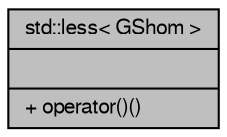 digraph "std::less&lt; GShom &gt;"
{
  edge [fontname="FreeSans",fontsize="10",labelfontname="FreeSans",labelfontsize="10"];
  node [fontname="FreeSans",fontsize="10",shape=record];
  Node1 [label="{std::less\< GShom \>\n||+ operator()()\l}",height=0.2,width=0.4,color="black", fillcolor="grey75", style="filled" fontcolor="black"];
}
